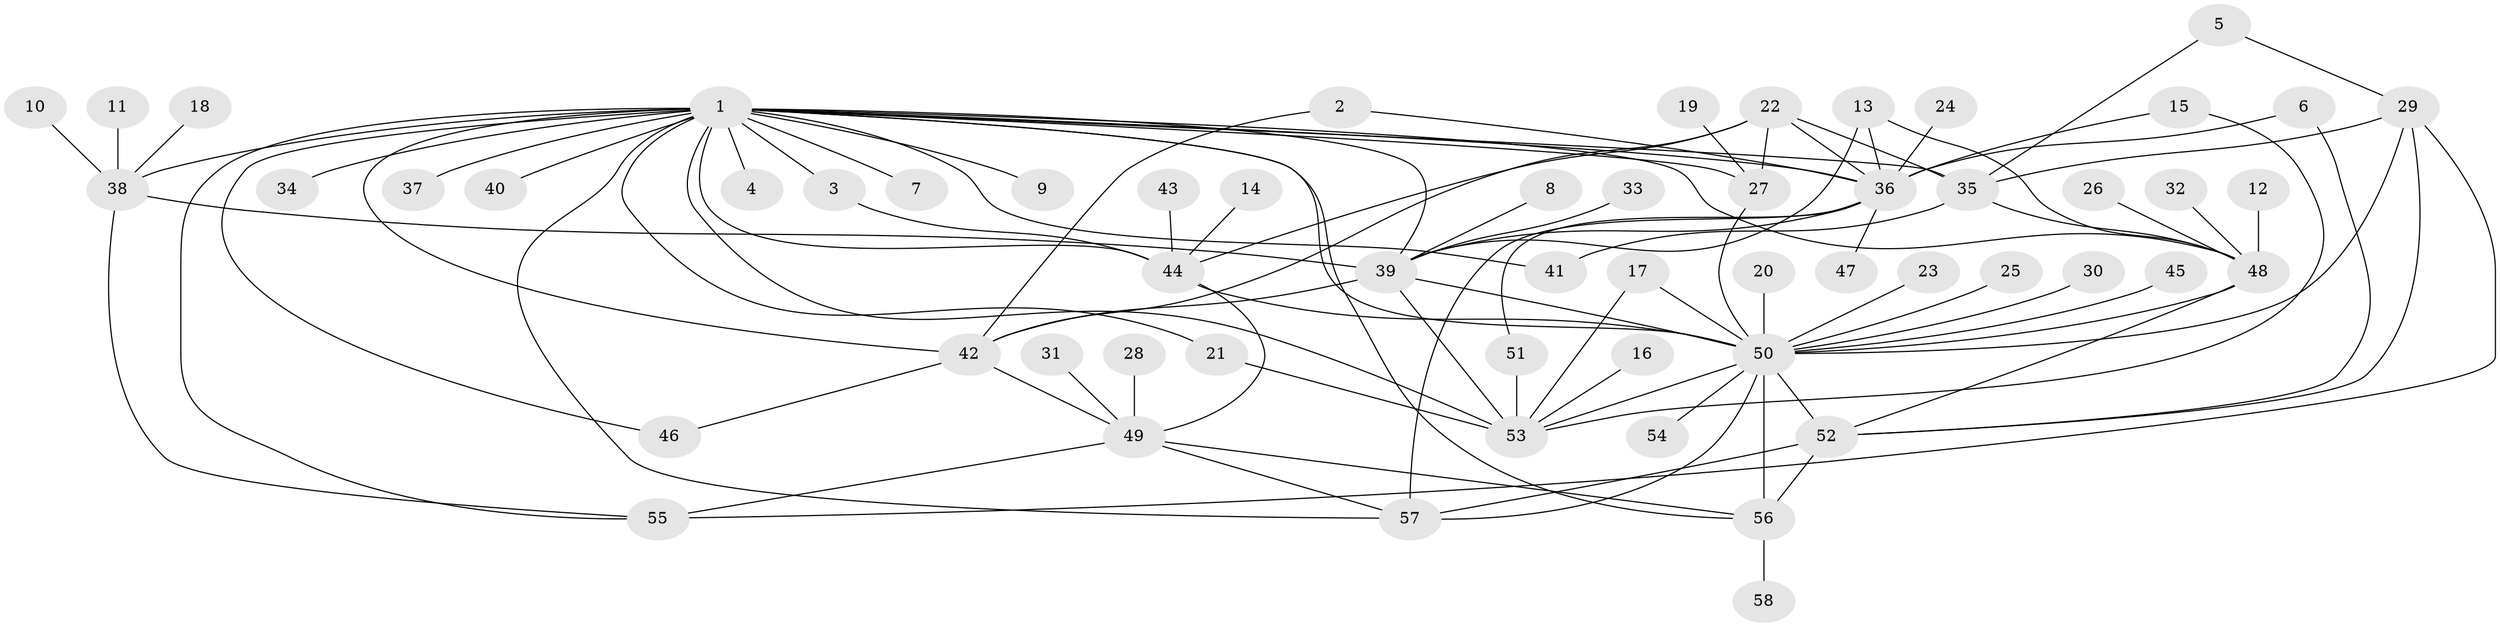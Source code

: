 // original degree distribution, {11: 0.017241379310344827, 25: 0.008620689655172414, 9: 0.008620689655172414, 7: 0.05172413793103448, 1: 0.3793103448275862, 3: 0.10344827586206896, 4: 0.05172413793103448, 8: 0.017241379310344827, 2: 0.28448275862068967, 20: 0.008620689655172414, 5: 0.05172413793103448, 6: 0.017241379310344827}
// Generated by graph-tools (version 1.1) at 2025/25/03/09/25 03:25:57]
// undirected, 58 vertices, 97 edges
graph export_dot {
graph [start="1"]
  node [color=gray90,style=filled];
  1;
  2;
  3;
  4;
  5;
  6;
  7;
  8;
  9;
  10;
  11;
  12;
  13;
  14;
  15;
  16;
  17;
  18;
  19;
  20;
  21;
  22;
  23;
  24;
  25;
  26;
  27;
  28;
  29;
  30;
  31;
  32;
  33;
  34;
  35;
  36;
  37;
  38;
  39;
  40;
  41;
  42;
  43;
  44;
  45;
  46;
  47;
  48;
  49;
  50;
  51;
  52;
  53;
  54;
  55;
  56;
  57;
  58;
  1 -- 3 [weight=1.0];
  1 -- 4 [weight=1.0];
  1 -- 7 [weight=1.0];
  1 -- 9 [weight=1.0];
  1 -- 21 [weight=1.0];
  1 -- 27 [weight=1.0];
  1 -- 34 [weight=1.0];
  1 -- 35 [weight=1.0];
  1 -- 36 [weight=2.0];
  1 -- 37 [weight=1.0];
  1 -- 38 [weight=1.0];
  1 -- 39 [weight=1.0];
  1 -- 40 [weight=1.0];
  1 -- 41 [weight=1.0];
  1 -- 42 [weight=2.0];
  1 -- 44 [weight=2.0];
  1 -- 46 [weight=1.0];
  1 -- 48 [weight=2.0];
  1 -- 50 [weight=1.0];
  1 -- 53 [weight=2.0];
  1 -- 55 [weight=1.0];
  1 -- 56 [weight=1.0];
  1 -- 57 [weight=1.0];
  2 -- 36 [weight=1.0];
  2 -- 42 [weight=1.0];
  3 -- 44 [weight=1.0];
  5 -- 29 [weight=1.0];
  5 -- 35 [weight=1.0];
  6 -- 36 [weight=1.0];
  6 -- 52 [weight=1.0];
  8 -- 39 [weight=1.0];
  10 -- 38 [weight=1.0];
  11 -- 38 [weight=1.0];
  12 -- 48 [weight=1.0];
  13 -- 36 [weight=1.0];
  13 -- 39 [weight=1.0];
  13 -- 48 [weight=1.0];
  14 -- 44 [weight=1.0];
  15 -- 36 [weight=1.0];
  15 -- 53 [weight=1.0];
  16 -- 53 [weight=1.0];
  17 -- 50 [weight=1.0];
  17 -- 53 [weight=1.0];
  18 -- 38 [weight=1.0];
  19 -- 27 [weight=1.0];
  20 -- 50 [weight=2.0];
  21 -- 53 [weight=1.0];
  22 -- 27 [weight=1.0];
  22 -- 35 [weight=1.0];
  22 -- 36 [weight=1.0];
  22 -- 42 [weight=1.0];
  22 -- 44 [weight=1.0];
  23 -- 50 [weight=1.0];
  24 -- 36 [weight=1.0];
  25 -- 50 [weight=1.0];
  26 -- 48 [weight=1.0];
  27 -- 50 [weight=1.0];
  28 -- 49 [weight=1.0];
  29 -- 35 [weight=1.0];
  29 -- 50 [weight=2.0];
  29 -- 52 [weight=1.0];
  29 -- 55 [weight=1.0];
  30 -- 50 [weight=1.0];
  31 -- 49 [weight=1.0];
  32 -- 48 [weight=1.0];
  33 -- 39 [weight=1.0];
  35 -- 41 [weight=1.0];
  35 -- 48 [weight=1.0];
  36 -- 39 [weight=1.0];
  36 -- 47 [weight=1.0];
  36 -- 51 [weight=1.0];
  36 -- 57 [weight=1.0];
  38 -- 39 [weight=1.0];
  38 -- 55 [weight=1.0];
  39 -- 42 [weight=2.0];
  39 -- 50 [weight=3.0];
  39 -- 53 [weight=1.0];
  42 -- 46 [weight=1.0];
  42 -- 49 [weight=1.0];
  43 -- 44 [weight=1.0];
  44 -- 49 [weight=1.0];
  44 -- 50 [weight=1.0];
  45 -- 50 [weight=1.0];
  48 -- 50 [weight=1.0];
  48 -- 52 [weight=2.0];
  49 -- 55 [weight=1.0];
  49 -- 56 [weight=1.0];
  49 -- 57 [weight=1.0];
  50 -- 52 [weight=2.0];
  50 -- 53 [weight=1.0];
  50 -- 54 [weight=1.0];
  50 -- 56 [weight=1.0];
  50 -- 57 [weight=1.0];
  51 -- 53 [weight=1.0];
  52 -- 56 [weight=2.0];
  52 -- 57 [weight=1.0];
  56 -- 58 [weight=1.0];
}
